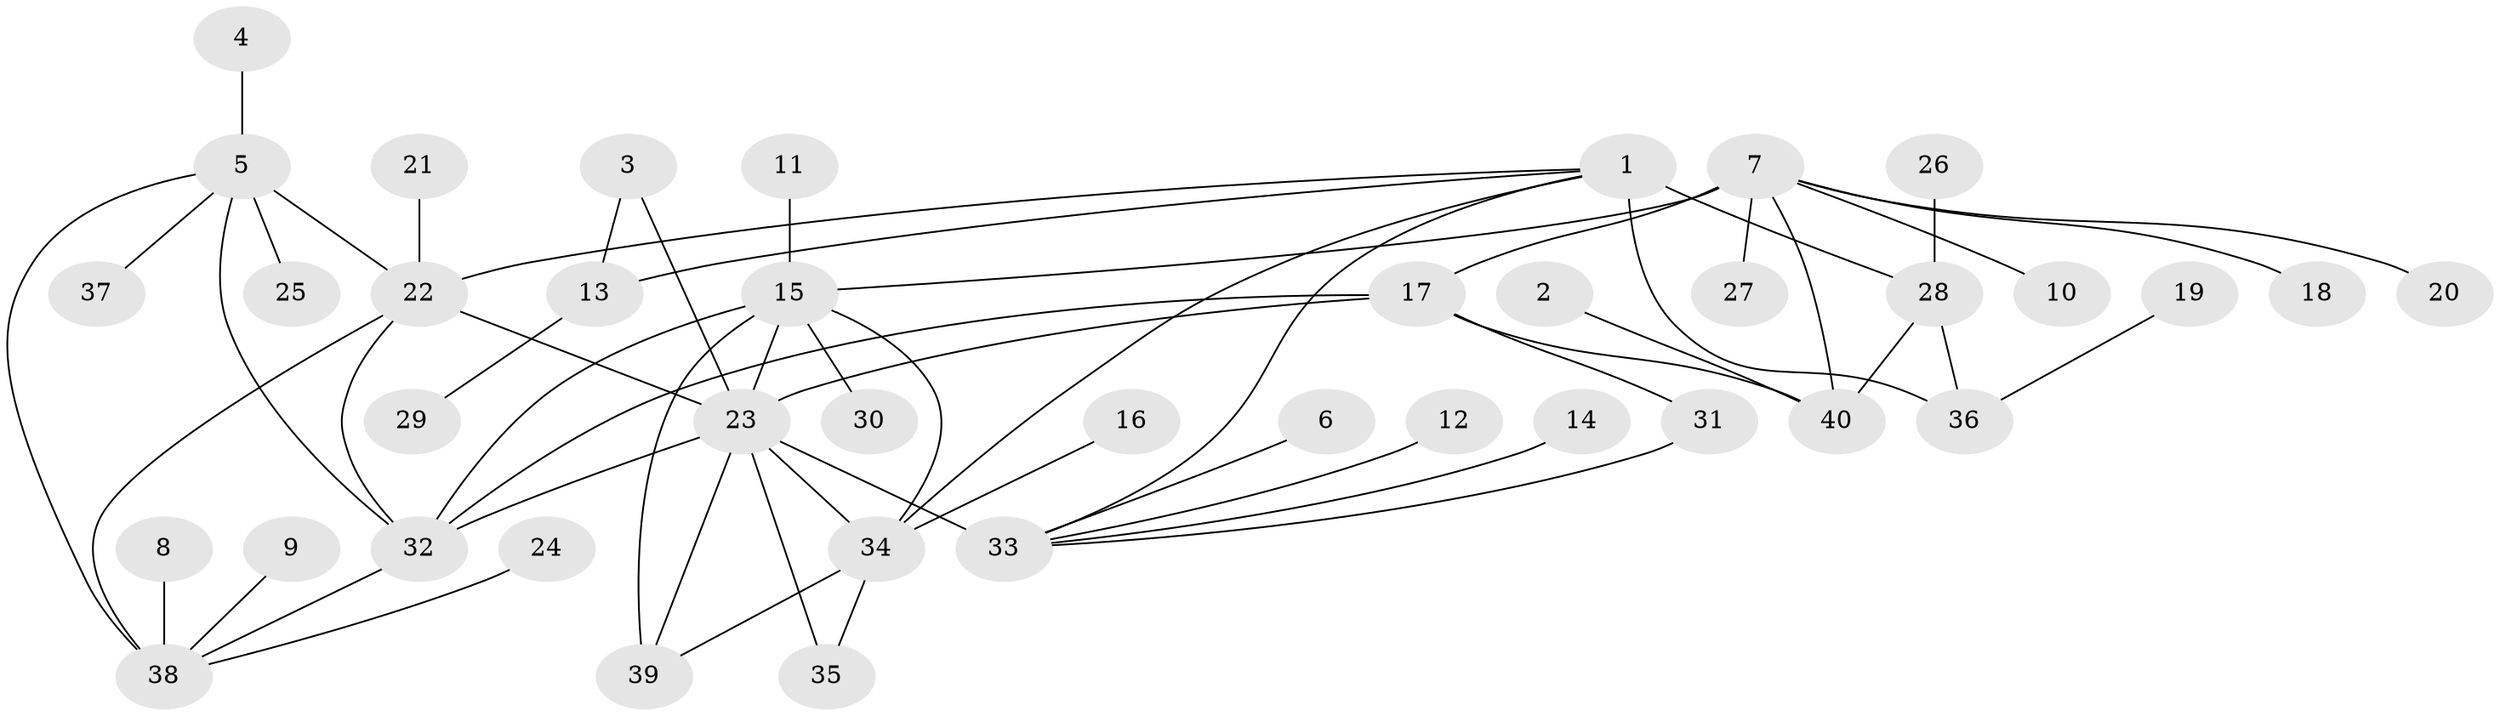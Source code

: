 // original degree distribution, {9: 0.06, 8: 0.07, 6: 0.02, 5: 0.05, 7: 0.04, 10: 0.01, 4: 0.02, 1: 0.56, 2: 0.14, 3: 0.03}
// Generated by graph-tools (version 1.1) at 2025/37/03/04/25 23:37:42]
// undirected, 40 vertices, 57 edges
graph export_dot {
  node [color=gray90,style=filled];
  1;
  2;
  3;
  4;
  5;
  6;
  7;
  8;
  9;
  10;
  11;
  12;
  13;
  14;
  15;
  16;
  17;
  18;
  19;
  20;
  21;
  22;
  23;
  24;
  25;
  26;
  27;
  28;
  29;
  30;
  31;
  32;
  33;
  34;
  35;
  36;
  37;
  38;
  39;
  40;
  1 -- 13 [weight=1.0];
  1 -- 22 [weight=1.0];
  1 -- 28 [weight=3.0];
  1 -- 33 [weight=1.0];
  1 -- 34 [weight=1.0];
  1 -- 36 [weight=3.0];
  2 -- 40 [weight=1.0];
  3 -- 13 [weight=1.0];
  3 -- 23 [weight=1.0];
  4 -- 5 [weight=1.0];
  5 -- 22 [weight=2.0];
  5 -- 25 [weight=1.0];
  5 -- 32 [weight=1.0];
  5 -- 37 [weight=1.0];
  5 -- 38 [weight=1.0];
  6 -- 33 [weight=1.0];
  7 -- 10 [weight=1.0];
  7 -- 15 [weight=2.0];
  7 -- 17 [weight=4.0];
  7 -- 18 [weight=1.0];
  7 -- 20 [weight=1.0];
  7 -- 27 [weight=1.0];
  7 -- 40 [weight=2.0];
  8 -- 38 [weight=1.0];
  9 -- 38 [weight=1.0];
  11 -- 15 [weight=1.0];
  12 -- 33 [weight=1.0];
  13 -- 29 [weight=1.0];
  14 -- 33 [weight=1.0];
  15 -- 23 [weight=1.0];
  15 -- 30 [weight=1.0];
  15 -- 32 [weight=1.0];
  15 -- 34 [weight=2.0];
  15 -- 39 [weight=4.0];
  16 -- 34 [weight=1.0];
  17 -- 23 [weight=1.0];
  17 -- 31 [weight=2.0];
  17 -- 32 [weight=1.0];
  17 -- 40 [weight=2.0];
  19 -- 36 [weight=1.0];
  21 -- 22 [weight=1.0];
  22 -- 23 [weight=1.0];
  22 -- 32 [weight=2.0];
  22 -- 38 [weight=2.0];
  23 -- 32 [weight=1.0];
  23 -- 33 [weight=6.0];
  23 -- 34 [weight=1.0];
  23 -- 35 [weight=1.0];
  23 -- 39 [weight=1.0];
  24 -- 38 [weight=1.0];
  26 -- 28 [weight=1.0];
  28 -- 36 [weight=1.0];
  28 -- 40 [weight=1.0];
  31 -- 33 [weight=1.0];
  32 -- 38 [weight=1.0];
  34 -- 35 [weight=1.0];
  34 -- 39 [weight=2.0];
}
